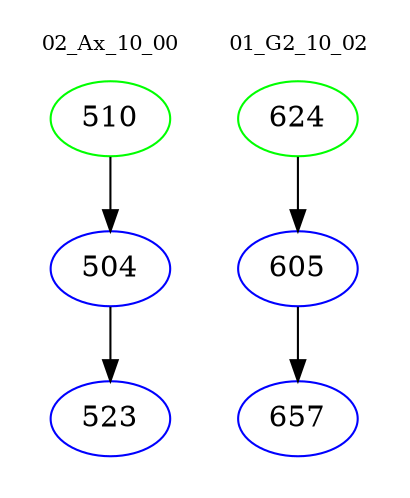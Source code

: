 digraph{
subgraph cluster_0 {
color = white
label = "02_Ax_10_00";
fontsize=10;
T0_510 [label="510", color="green"]
T0_510 -> T0_504 [color="black"]
T0_504 [label="504", color="blue"]
T0_504 -> T0_523 [color="black"]
T0_523 [label="523", color="blue"]
}
subgraph cluster_1 {
color = white
label = "01_G2_10_02";
fontsize=10;
T1_624 [label="624", color="green"]
T1_624 -> T1_605 [color="black"]
T1_605 [label="605", color="blue"]
T1_605 -> T1_657 [color="black"]
T1_657 [label="657", color="blue"]
}
}
